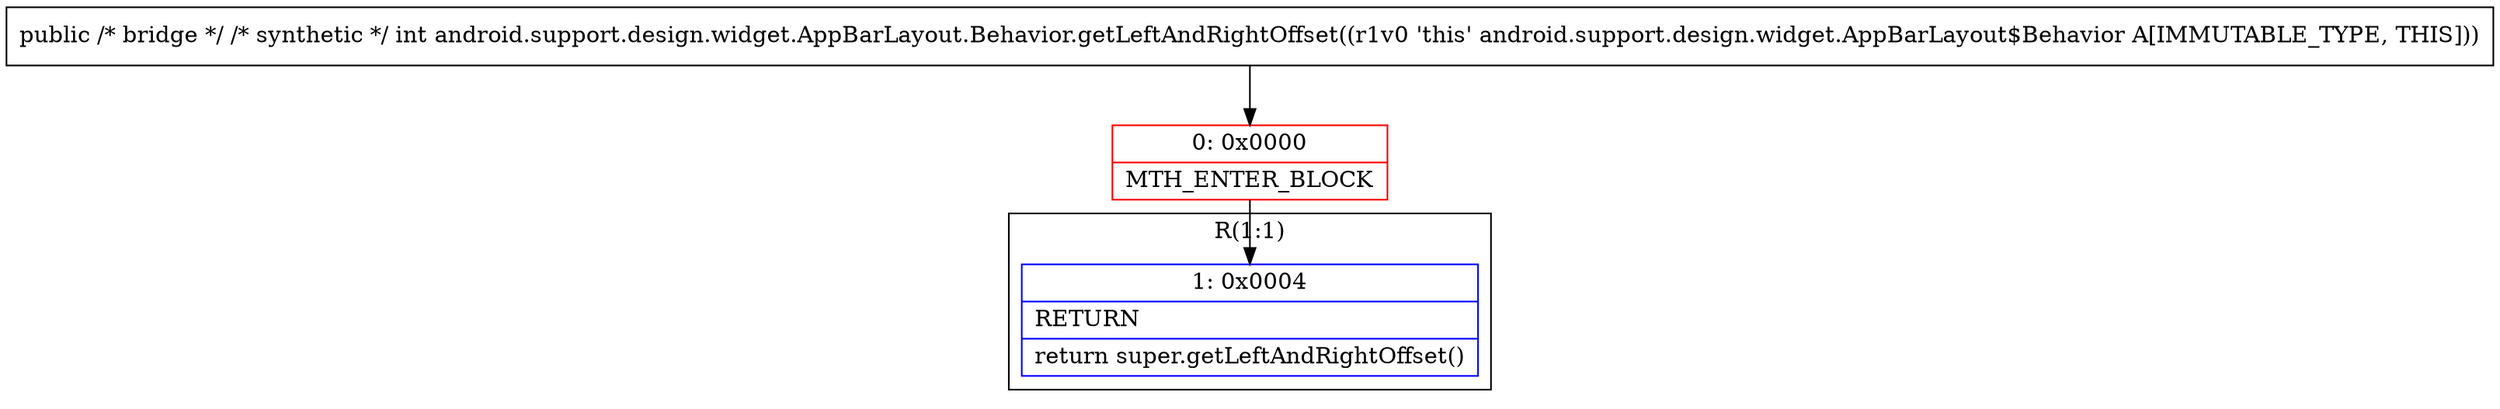 digraph "CFG forandroid.support.design.widget.AppBarLayout.Behavior.getLeftAndRightOffset()I" {
subgraph cluster_Region_47275770 {
label = "R(1:1)";
node [shape=record,color=blue];
Node_1 [shape=record,label="{1\:\ 0x0004|RETURN\l|return super.getLeftAndRightOffset()\l}"];
}
Node_0 [shape=record,color=red,label="{0\:\ 0x0000|MTH_ENTER_BLOCK\l}"];
MethodNode[shape=record,label="{public \/* bridge *\/ \/* synthetic *\/ int android.support.design.widget.AppBarLayout.Behavior.getLeftAndRightOffset((r1v0 'this' android.support.design.widget.AppBarLayout$Behavior A[IMMUTABLE_TYPE, THIS])) }"];
MethodNode -> Node_0;
Node_0 -> Node_1;
}

